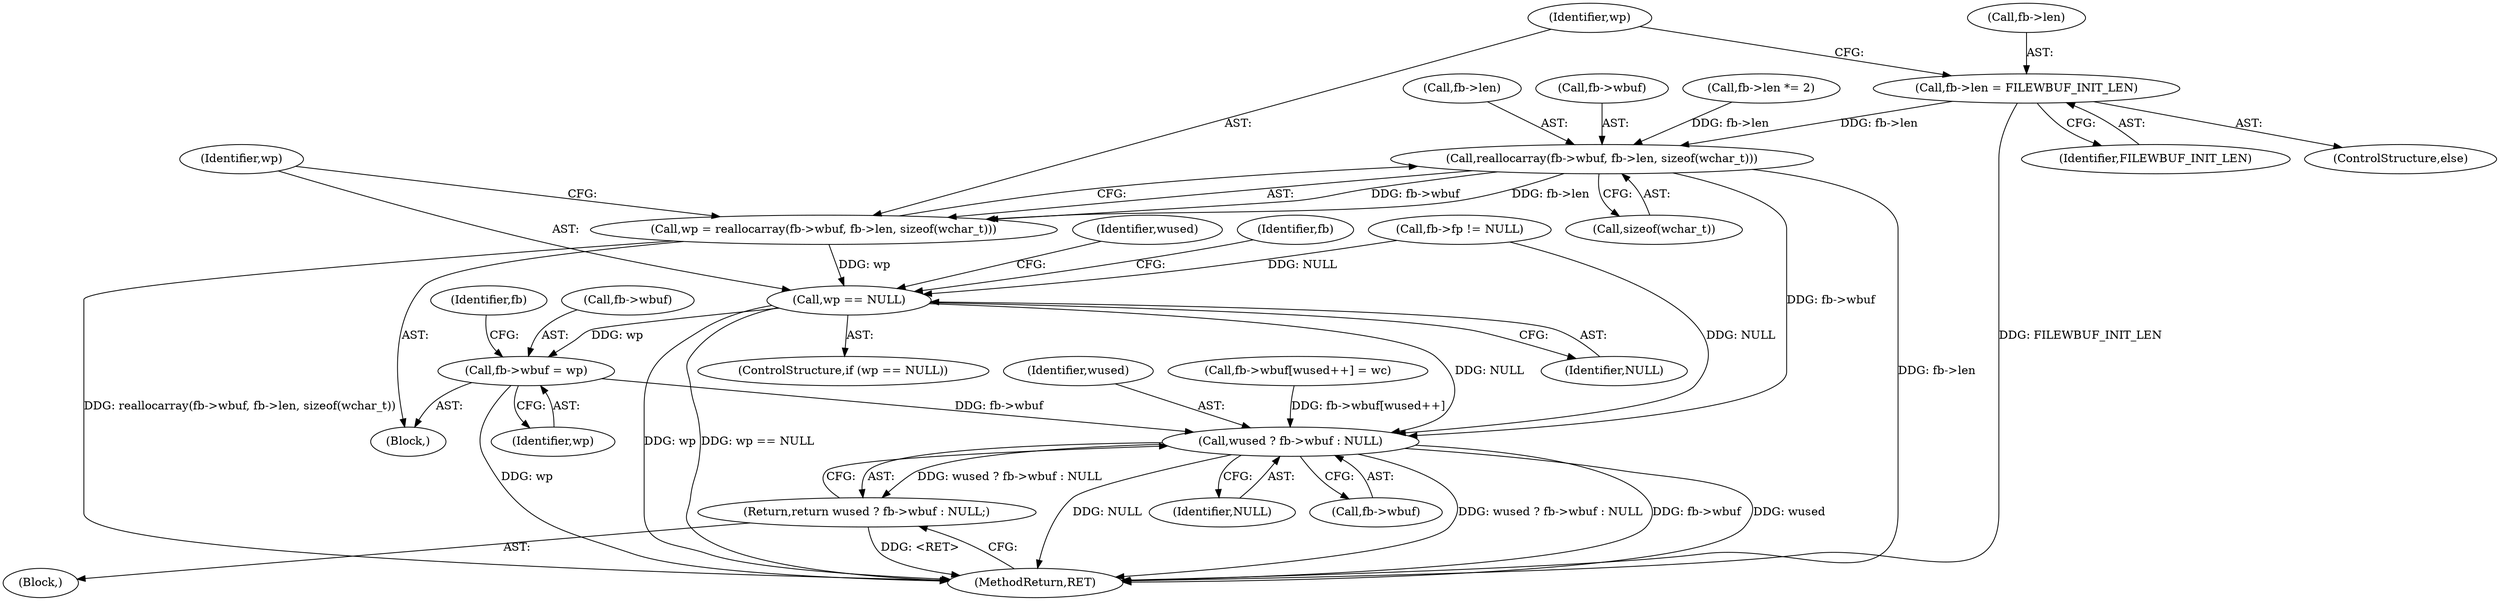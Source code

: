 digraph "0_libbsd_c8f0723d2b4520bdd6b9eb7c3e7976de726d7ff7@pointer" {
"1000177" [label="(Call,fb->len = FILEWBUF_INIT_LEN)"];
"1000184" [label="(Call,reallocarray(fb->wbuf, fb->len, sizeof(wchar_t)))"];
"1000182" [label="(Call,wp = reallocarray(fb->wbuf, fb->len, sizeof(wchar_t)))"];
"1000194" [label="(Call,wp == NULL)"];
"1000202" [label="(Call,fb->wbuf = wp)"];
"1000221" [label="(Call,wused ? fb->wbuf : NULL)"];
"1000220" [label="(Return,return wused ? fb->wbuf : NULL;)"];
"1000227" [label="(MethodReturn,RET)"];
"1000204" [label="(Identifier,fb)"];
"1000124" [label="(Call,fb->fp != NULL)"];
"1000177" [label="(Call,fb->len = FILEWBUF_INIT_LEN)"];
"1000194" [label="(Call,wp == NULL)"];
"1000226" [label="(Identifier,NULL)"];
"1000220" [label="(Return,return wused ? fb->wbuf : NULL;)"];
"1000184" [label="(Call,reallocarray(fb->wbuf, fb->len, sizeof(wchar_t)))"];
"1000210" [label="(Identifier,fb)"];
"1000195" [label="(Identifier,wp)"];
"1000203" [label="(Call,fb->wbuf)"];
"1000182" [label="(Call,wp = reallocarray(fb->wbuf, fb->len, sizeof(wchar_t)))"];
"1000191" [label="(Call,sizeof(wchar_t))"];
"1000171" [label="(Call,fb->len *= 2)"];
"1000183" [label="(Identifier,wp)"];
"1000178" [label="(Call,fb->len)"];
"1000176" [label="(ControlStructure,else)"];
"1000221" [label="(Call,wused ? fb->wbuf : NULL)"];
"1000206" [label="(Identifier,wp)"];
"1000196" [label="(Identifier,NULL)"];
"1000223" [label="(Call,fb->wbuf)"];
"1000104" [label="(Block,)"];
"1000188" [label="(Call,fb->len)"];
"1000181" [label="(Identifier,FILEWBUF_INIT_LEN)"];
"1000193" [label="(ControlStructure,if (wp == NULL))"];
"1000202" [label="(Call,fb->wbuf = wp)"];
"1000222" [label="(Identifier,wused)"];
"1000185" [label="(Call,fb->wbuf)"];
"1000199" [label="(Identifier,wused)"];
"1000207" [label="(Call,fb->wbuf[wused++] = wc)"];
"1000165" [label="(Block,)"];
"1000177" -> "1000176"  [label="AST: "];
"1000177" -> "1000181"  [label="CFG: "];
"1000178" -> "1000177"  [label="AST: "];
"1000181" -> "1000177"  [label="AST: "];
"1000183" -> "1000177"  [label="CFG: "];
"1000177" -> "1000227"  [label="DDG: FILEWBUF_INIT_LEN"];
"1000177" -> "1000184"  [label="DDG: fb->len"];
"1000184" -> "1000182"  [label="AST: "];
"1000184" -> "1000191"  [label="CFG: "];
"1000185" -> "1000184"  [label="AST: "];
"1000188" -> "1000184"  [label="AST: "];
"1000191" -> "1000184"  [label="AST: "];
"1000182" -> "1000184"  [label="CFG: "];
"1000184" -> "1000227"  [label="DDG: fb->len"];
"1000184" -> "1000182"  [label="DDG: fb->wbuf"];
"1000184" -> "1000182"  [label="DDG: fb->len"];
"1000171" -> "1000184"  [label="DDG: fb->len"];
"1000184" -> "1000221"  [label="DDG: fb->wbuf"];
"1000182" -> "1000165"  [label="AST: "];
"1000183" -> "1000182"  [label="AST: "];
"1000195" -> "1000182"  [label="CFG: "];
"1000182" -> "1000227"  [label="DDG: reallocarray(fb->wbuf, fb->len, sizeof(wchar_t))"];
"1000182" -> "1000194"  [label="DDG: wp"];
"1000194" -> "1000193"  [label="AST: "];
"1000194" -> "1000196"  [label="CFG: "];
"1000195" -> "1000194"  [label="AST: "];
"1000196" -> "1000194"  [label="AST: "];
"1000199" -> "1000194"  [label="CFG: "];
"1000204" -> "1000194"  [label="CFG: "];
"1000194" -> "1000227"  [label="DDG: wp == NULL"];
"1000194" -> "1000227"  [label="DDG: wp"];
"1000124" -> "1000194"  [label="DDG: NULL"];
"1000194" -> "1000202"  [label="DDG: wp"];
"1000194" -> "1000221"  [label="DDG: NULL"];
"1000202" -> "1000165"  [label="AST: "];
"1000202" -> "1000206"  [label="CFG: "];
"1000203" -> "1000202"  [label="AST: "];
"1000206" -> "1000202"  [label="AST: "];
"1000210" -> "1000202"  [label="CFG: "];
"1000202" -> "1000227"  [label="DDG: wp"];
"1000202" -> "1000221"  [label="DDG: fb->wbuf"];
"1000221" -> "1000220"  [label="AST: "];
"1000221" -> "1000223"  [label="CFG: "];
"1000221" -> "1000226"  [label="CFG: "];
"1000222" -> "1000221"  [label="AST: "];
"1000223" -> "1000221"  [label="AST: "];
"1000226" -> "1000221"  [label="AST: "];
"1000220" -> "1000221"  [label="CFG: "];
"1000221" -> "1000227"  [label="DDG: NULL"];
"1000221" -> "1000227"  [label="DDG: wused ? fb->wbuf : NULL"];
"1000221" -> "1000227"  [label="DDG: fb->wbuf"];
"1000221" -> "1000227"  [label="DDG: wused"];
"1000221" -> "1000220"  [label="DDG: wused ? fb->wbuf : NULL"];
"1000207" -> "1000221"  [label="DDG: fb->wbuf[wused++]"];
"1000124" -> "1000221"  [label="DDG: NULL"];
"1000220" -> "1000104"  [label="AST: "];
"1000227" -> "1000220"  [label="CFG: "];
"1000220" -> "1000227"  [label="DDG: <RET>"];
}
